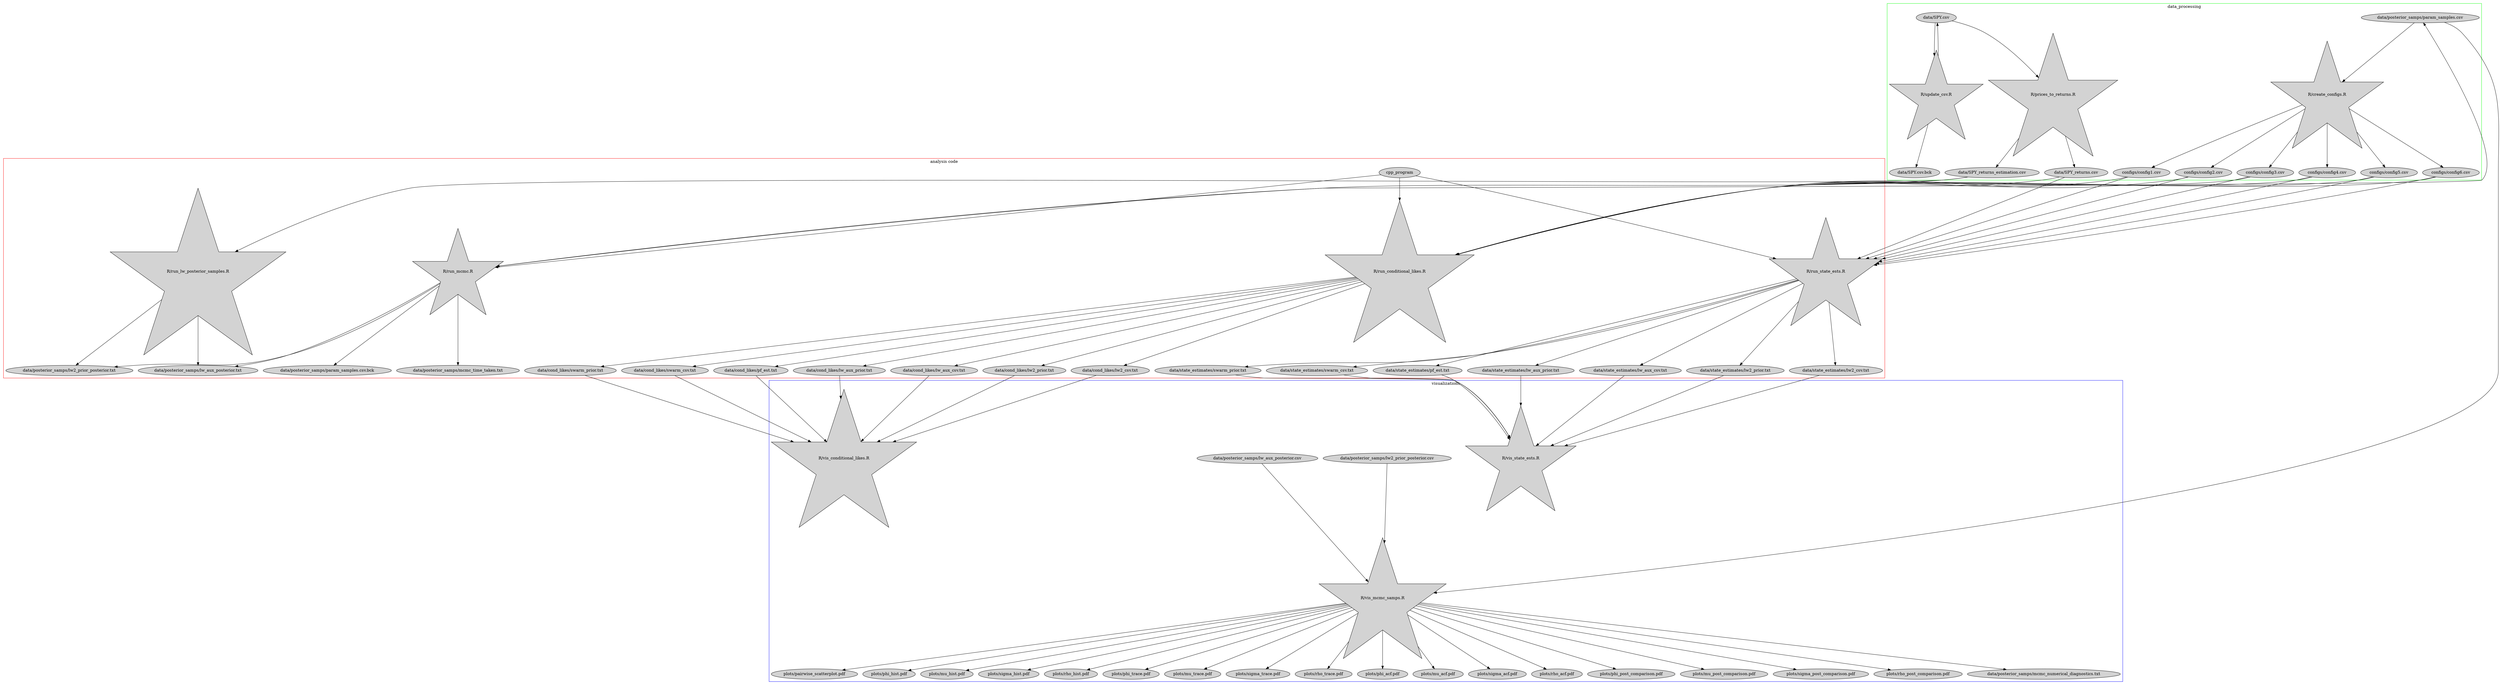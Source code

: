 digraph G {

  /* todo: trim config dependencies */
  /* todo: verify that dependencies are handled in Makfiles and scripts aren't sourcing other scripts */

  subgraph cluster_1 {
    node [style=filled];
    label = "data_processing";
    color=green;


  /* create_configs.R */
  "R/create_configs.R"[shape=star];  
  "data/posterior_samps/param_samples.csv" -> "R/create_configs.R";
  "R/create_configs.R" -> "configs/config1.csv";
  "R/create_configs.R" -> "configs/config2.csv";
  "R/create_configs.R" -> "configs/config3.csv"; 
  "R/create_configs.R" -> "configs/config4.csv";  
  "R/create_configs.R" -> "configs/config5.csv";   
  "R/create_configs.R" -> "configs/config6.csv"; 
  
  /* prices_to_returns.R */
  "R/prices_to_returns.R"[shape=star];  
  "data/SPY.csv" -> "R/prices_to_returns.R"
  "R/prices_to_returns.R" -> "data/SPY_returns.csv";
  "R/prices_to_returns.R" -> "data/SPY_returns_estimation.csv";

  /* update_csv.R */
  "R/update_csv.R"[shape=star];  
  "data/SPY.csv" -> "R/update_csv.R";
  "R/update_csv.R" -> "data/SPY.csv";
  "R/update_csv.R" -> "data/SPY.csv.bck";  
  }

  subgraph cluster_2 {
    node [style=filled];
    label = "analysis code";
    color=red;

  /* run_conditional_likes.R */  
  "R/run_conditional_likes.R"[shape=star];  
  "cpp_program" -> "R/run_conditional_likes.R";
  "data/SPY_returns.csv" -> "R/run_conditional_likes.R";
  "configs/config1.csv" -> "R/run_conditional_likes.R";
  "configs/config2.csv" -> "R/run_conditional_likes.R";
  "configs/config3.csv" -> "R/run_conditional_likes.R"; 
  "configs/config4.csv" -> "R/run_conditional_likes.R";  
  "configs/config5.csv" -> "R/run_conditional_likes.R";   
  "configs/config6.csv" -> "R/run_conditional_likes.R"; 
  "R/run_conditional_likes.R" -> "data/cond_likes/lw_aux_prior.txt";
  "R/run_conditional_likes.R" -> "data/cond_likes/lw_aux_csv.txt";
  "R/run_conditional_likes.R" -> "data/cond_likes/lw2_prior.txt";
  "R/run_conditional_likes.R" -> "data/cond_likes/lw2_csv.txt";  
  "R/run_conditional_likes.R" -> "data/cond_likes/swarm_prior.txt";    
  "R/run_conditional_likes.R" -> "data/cond_likes/swarm_csv.txt";    
  "R/run_conditional_likes.R" -> "data/cond_likes/pf_est.txt";    
  
  /* run_mcmc.R */  
  "R/run_mcmc.R"[shape=star];  
  "cpp_program" -> "R/run_mcmc.R";
  "data/SPY_returns_estimation.csv" -> "R/run_mcmc.R";
  "R/run_mcmc.R" -> "data/posterior_samps/param_samples.csv";
  "R/run_mcmc.R" -> "data/posterior_samps/param_samples.csv.bck";
  "R/run_mcmc.R" -> "data/posterior_samps/mcmc_time_taken.txt";
  "R/run_mcmc.R" -> "data/posterior_samps/lw_aux_posterior.txt";
  "R/run_mcmc.R" -> "data/posterior_samps/lw2_prior_posterior.txt";
  
  /* run_lw_posterior_samples.R */
  "R/run_lw_posterior_samples.R"[shape=star];  
  "data/SPY_returns_estimation.csv" -> "R/run_lw_posterior_samples.R";
  "R/run_lw_posterior_samples.R" -> "data/posterior_samps/lw_aux_posterior.txt";
  "R/run_lw_posterior_samples.R" -> "data/posterior_samps/lw2_prior_posterior.txt";
  
  
  /* run_state_ests.R */
  "R/run_state_ests.R"[shape=star];  
  "configs/config1.csv" -> "R/run_state_ests.R";
  "configs/config2.csv" -> "R/run_state_ests.R";
  "configs/config3.csv" -> "R/run_state_ests.R"; 
  "configs/config4.csv" -> "R/run_state_ests.R";  
  "configs/config5.csv" -> "R/run_state_ests.R";   
  "configs/config6.csv" -> "R/run_state_ests.R"; 
  "cpp_program" -> "R/run_state_ests.R";
  "data/SPY_returns.csv" -> "R/run_state_ests.R";
  "R/run_state_ests.R" -> "data/state_estimates/lw_aux_prior.txt";
  "R/run_state_ests.R" -> "data/state_estimates/lw_aux_csv.txt";
  "R/run_state_ests.R" -> "data/state_estimates/lw2_prior.txt";
  "R/run_state_ests.R" -> "data/state_estimates/lw2_csv.txt";  
  "R/run_state_ests.R" -> "data/state_estimates/swarm_prior.txt";    
  "R/run_state_ests.R" -> "data/state_estimates/swarm_csv.txt";    
  "R/run_state_ests.R" -> "data/state_estimates/pf_est.txt";    

  }




  subgraph cluster_3 {
    node [style=filled];
    label = "visualizations";
    color=blue;

  /* vis_conditional_likes.R */
  /* todo: fill in visualization output file names */
  "R/vis_conditional_likes.R"[shape=star];  
  "data/cond_likes/lw_aux_prior.txt" -> "R/vis_conditional_likes.R";
  "data/cond_likes/lw_aux_csv.txt" -> "R/vis_conditional_likes.R";
  "data/cond_likes/lw2_prior.txt" -> "R/vis_conditional_likes.R";
  "data/cond_likes/lw2_csv.txt" -> "R/vis_conditional_likes.R";  
  "data/cond_likes/swarm_prior.txt" -> "R/vis_conditional_likes.R";    
  "data/cond_likes/swarm_csv.txt" -> "R/vis_conditional_likes.R";    
  "data/cond_likes/pf_est.txt" -> "R/vis_conditional_likes.R";

  /* vis_mcmc_samps.R */
  /* todo: fill in visualization output file names */
  "R/vis_mcmc_samps.R"[shape=star];  
  "data/posterior_samps/param_samples.csv" -> "R/vis_mcmc_samps.R";
  "data/posterior_samps/lw_aux_posterior.csv" -> "R/vis_mcmc_samps.R";
  "data/posterior_samps/lw2_prior_posterior.csv" -> "R/vis_mcmc_samps.R";
  "R/vis_mcmc_samps.R" -> "plots/pairwise_scatterplot.pdf";
  "R/vis_mcmc_samps.R" -> "plots/phi_hist.pdf";
  "R/vis_mcmc_samps.R" -> "plots/mu_hist.pdf";
  "R/vis_mcmc_samps.R" -> "plots/sigma_hist.pdf";  
  "R/vis_mcmc_samps.R" -> "plots/rho_hist.pdf";  
  "R/vis_mcmc_samps.R" -> "plots/phi_trace.pdf";
  "R/vis_mcmc_samps.R" -> "plots/mu_trace.pdf";  
  "R/vis_mcmc_samps.R" -> "plots/sigma_trace.pdf";
  "R/vis_mcmc_samps.R" -> "plots/rho_trace.pdf";  
  "R/vis_mcmc_samps.R" -> "plots/phi_acf.pdf";  
  "R/vis_mcmc_samps.R" -> "plots/mu_acf.pdf";  
  "R/vis_mcmc_samps.R" -> "plots/sigma_acf.pdf";
  "R/vis_mcmc_samps.R" -> "plots/rho_acf.pdf";
  "R/vis_mcmc_samps.R" -> "plots/phi_post_comparison.pdf";
  "R/vis_mcmc_samps.R" -> "plots/mu_post_comparison.pdf";
  "R/vis_mcmc_samps.R" -> "plots/sigma_post_comparison.pdf";
  "R/vis_mcmc_samps.R" -> "plots/rho_post_comparison.pdf";
  "R/vis_mcmc_samps.R" -> "data/posterior_samps/mcmc_numerical_diagnostics.txt";
  
  /* vis_state_ests.R */
  /* todo: fill in visualization output file names */
  "R/vis_state_ests.R"[shape=star];  
  "data/state_estimates/lw_aux_prior.txt" -> "R/vis_state_ests.R";
  "data/state_estimates/lw_aux_csv.txt" -> "R/vis_state_ests.R";
  "data/state_estimates/lw2_prior.txt" -> "R/vis_state_ests.R";
  "data/state_estimates/lw2_csv.txt" -> "R/vis_state_ests.R";  
  "data/state_estimates/swarm_prior.txt" -> "R/vis_state_ests.R";    
  "data/state_estimates/swarm_csv.txt" -> "R/vis_state_ests.R";    
  "data/state_estimates/pf_est.txt" -> "R/vis_state_ests.R";  

  }

}
